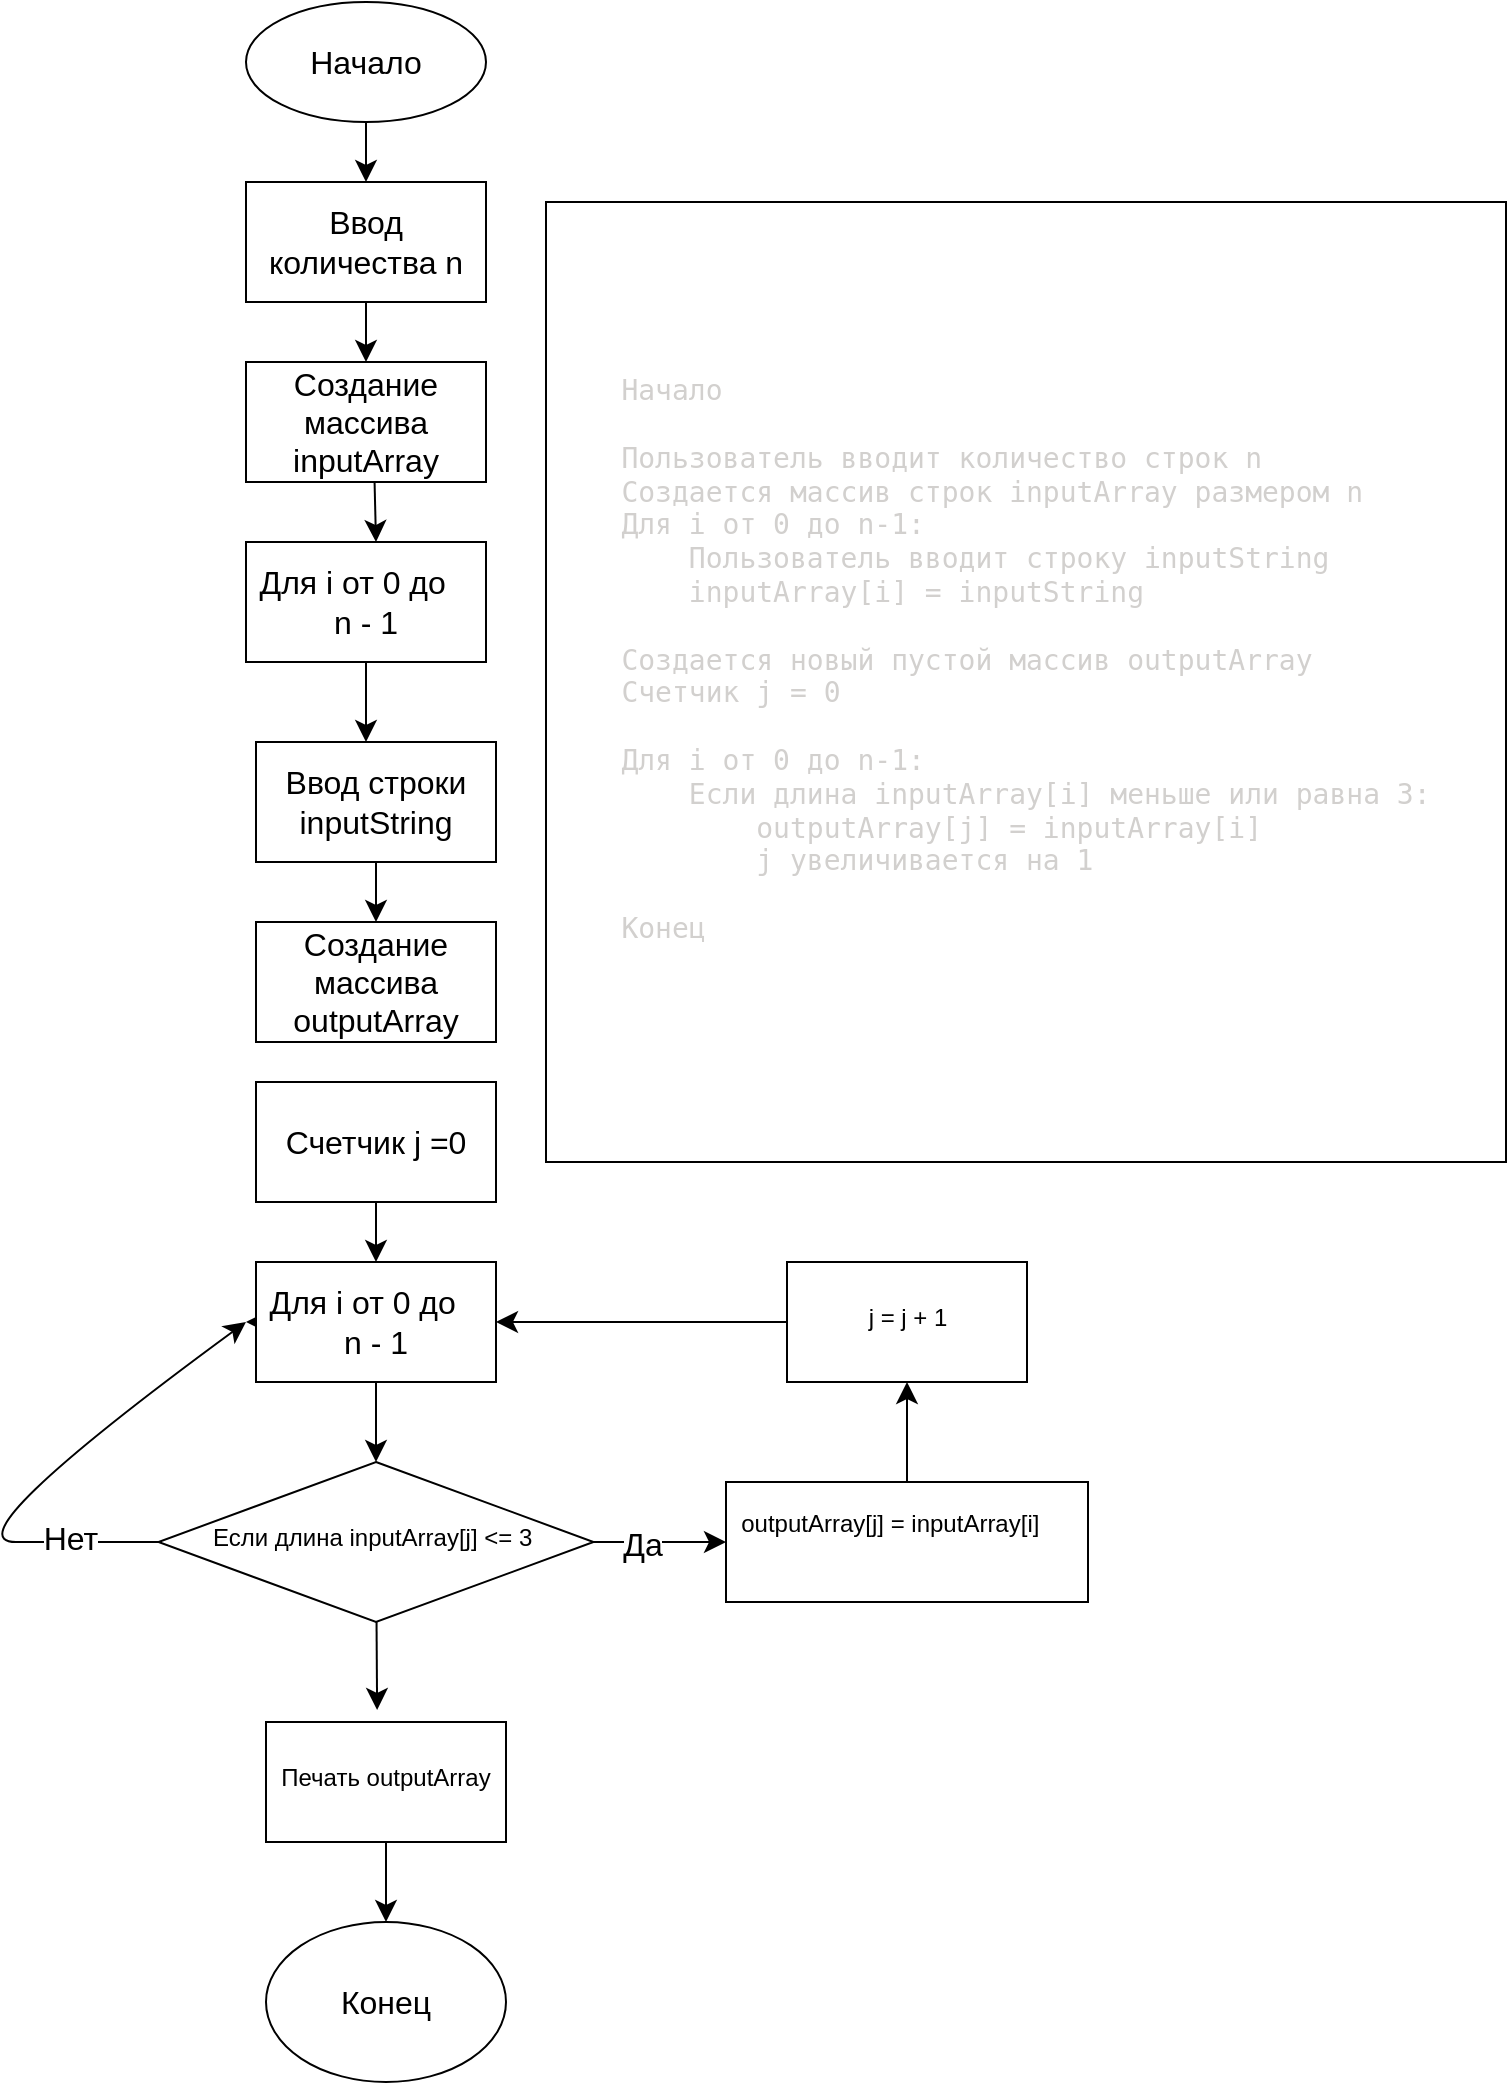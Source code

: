 <mxfile version="23.1.2" type="github">
  <diagram id="C5RBs43oDa-KdzZeNtuy" name="Page-1">
    <mxGraphModel dx="1002" dy="617" grid="1" gridSize="10" guides="1" tooltips="1" connect="1" arrows="1" fold="1" page="1" pageScale="1" pageWidth="827" pageHeight="1169" math="0" shadow="0">
      <root>
        <mxCell id="WIyWlLk6GJQsqaUBKTNV-0" />
        <mxCell id="WIyWlLk6GJQsqaUBKTNV-1" parent="WIyWlLk6GJQsqaUBKTNV-0" />
        <mxCell id="IoZDNeQxTwEFJbtVmbN--10" style="edgeStyle=none;curved=1;rounded=0;orthogonalLoop=1;jettySize=auto;html=1;entryX=0.5;entryY=0;entryDx=0;entryDy=0;fontSize=12;startSize=8;endSize=8;" edge="1" parent="WIyWlLk6GJQsqaUBKTNV-1" target="IoZDNeQxTwEFJbtVmbN--23">
          <mxGeometry relative="1" as="geometry">
            <mxPoint x="220" y="210" as="sourcePoint" />
            <mxPoint x="225" y="230" as="targetPoint" />
          </mxGeometry>
        </mxCell>
        <mxCell id="IoZDNeQxTwEFJbtVmbN--16" value="" style="edgeStyle=none;curved=1;rounded=0;orthogonalLoop=1;jettySize=auto;html=1;fontSize=12;startSize=8;endSize=8;" edge="1" parent="WIyWlLk6GJQsqaUBKTNV-1" source="WIyWlLk6GJQsqaUBKTNV-10" target="IoZDNeQxTwEFJbtVmbN--15">
          <mxGeometry relative="1" as="geometry" />
        </mxCell>
        <mxCell id="IoZDNeQxTwEFJbtVmbN--37" value="Да" style="edgeLabel;html=1;align=center;verticalAlign=middle;resizable=0;points=[];fontSize=16;" vertex="1" connectable="0" parent="IoZDNeQxTwEFJbtVmbN--16">
          <mxGeometry x="-0.28" y="-1" relative="1" as="geometry">
            <mxPoint as="offset" />
          </mxGeometry>
        </mxCell>
        <mxCell id="IoZDNeQxTwEFJbtVmbN--47" style="edgeStyle=none;curved=1;rounded=0;orthogonalLoop=1;jettySize=auto;html=1;fontSize=12;startSize=8;endSize=8;exitX=0;exitY=0.5;exitDx=0;exitDy=0;" edge="1" parent="WIyWlLk6GJQsqaUBKTNV-1" source="WIyWlLk6GJQsqaUBKTNV-10">
          <mxGeometry relative="1" as="geometry">
            <mxPoint x="160" y="720" as="targetPoint" />
            <Array as="points">
              <mxPoint x="80" y="830" />
              <mxPoint x="10" y="830" />
            </Array>
          </mxGeometry>
        </mxCell>
        <mxCell id="IoZDNeQxTwEFJbtVmbN--49" value="Нет" style="edgeLabel;html=1;align=center;verticalAlign=middle;resizable=0;points=[];fontSize=16;" vertex="1" connectable="0" parent="IoZDNeQxTwEFJbtVmbN--47">
          <mxGeometry x="-0.692" y="-2" relative="1" as="geometry">
            <mxPoint as="offset" />
          </mxGeometry>
        </mxCell>
        <mxCell id="WIyWlLk6GJQsqaUBKTNV-10" value="Если длина inputArray[j] &amp;lt;= 3&amp;nbsp;" style="rhombus;whiteSpace=wrap;html=1;shadow=0;fontFamily=Helvetica;fontSize=12;align=center;strokeWidth=1;spacing=6;spacingTop=-4;" parent="WIyWlLk6GJQsqaUBKTNV-1" vertex="1">
          <mxGeometry x="116.25" y="790" width="217.5" height="80" as="geometry" />
        </mxCell>
        <mxCell id="IoZDNeQxTwEFJbtVmbN--4" style="edgeStyle=none;curved=1;rounded=0;orthogonalLoop=1;jettySize=auto;html=1;entryX=0.5;entryY=0;entryDx=0;entryDy=0;fontSize=12;startSize=8;endSize=8;" edge="1" parent="WIyWlLk6GJQsqaUBKTNV-1">
          <mxGeometry relative="1" as="geometry">
            <mxPoint x="223.571" y="270" as="sourcePoint" />
            <mxPoint x="225" y="330" as="targetPoint" />
          </mxGeometry>
        </mxCell>
        <mxCell id="IoZDNeQxTwEFJbtVmbN--22" value="" style="edgeStyle=none;curved=1;rounded=0;orthogonalLoop=1;jettySize=auto;html=1;fontSize=12;startSize=8;endSize=8;" edge="1" parent="WIyWlLk6GJQsqaUBKTNV-1" source="IoZDNeQxTwEFJbtVmbN--0" target="IoZDNeQxTwEFJbtVmbN--18">
          <mxGeometry relative="1" as="geometry" />
        </mxCell>
        <mxCell id="IoZDNeQxTwEFJbtVmbN--0" value="Начало" style="ellipse;whiteSpace=wrap;html=1;fontSize=16;" vertex="1" parent="WIyWlLk6GJQsqaUBKTNV-1">
          <mxGeometry x="160" y="60" width="120" height="60" as="geometry" />
        </mxCell>
        <mxCell id="IoZDNeQxTwEFJbtVmbN--39" value="" style="edgeStyle=none;curved=1;rounded=0;orthogonalLoop=1;jettySize=auto;html=1;fontSize=12;startSize=8;endSize=8;" edge="1" parent="WIyWlLk6GJQsqaUBKTNV-1" source="IoZDNeQxTwEFJbtVmbN--15" target="IoZDNeQxTwEFJbtVmbN--38">
          <mxGeometry relative="1" as="geometry" />
        </mxCell>
        <mxCell id="IoZDNeQxTwEFJbtVmbN--15" value="outputArray[j] = inputArray[i]&amp;nbsp; &amp;nbsp; &amp;nbsp; &amp;nbsp; &amp;nbsp; &amp;nbsp; &amp;nbsp; &amp;nbsp; &amp;nbsp; &amp;nbsp; &amp;nbsp; &amp;nbsp; &amp;nbsp;&amp;nbsp;" style="whiteSpace=wrap;html=1;shadow=0;strokeWidth=1;spacing=6;spacingTop=-4;" vertex="1" parent="WIyWlLk6GJQsqaUBKTNV-1">
          <mxGeometry x="400" y="800" width="181" height="60" as="geometry" />
        </mxCell>
        <mxCell id="IoZDNeQxTwEFJbtVmbN--18" value="Ввод количества n" style="whiteSpace=wrap;html=1;fontSize=16;" vertex="1" parent="WIyWlLk6GJQsqaUBKTNV-1">
          <mxGeometry x="160" y="150" width="120" height="60" as="geometry" />
        </mxCell>
        <mxCell id="IoZDNeQxTwEFJbtVmbN--23" value="Создание массива inputArray" style="rounded=0;whiteSpace=wrap;html=1;fontSize=16;" vertex="1" parent="WIyWlLk6GJQsqaUBKTNV-1">
          <mxGeometry x="160" y="240" width="120" height="60" as="geometry" />
        </mxCell>
        <mxCell id="IoZDNeQxTwEFJbtVmbN--28" style="edgeStyle=none;curved=1;rounded=0;orthogonalLoop=1;jettySize=auto;html=1;fontSize=12;startSize=8;endSize=8;" edge="1" parent="WIyWlLk6GJQsqaUBKTNV-1" source="IoZDNeQxTwEFJbtVmbN--24">
          <mxGeometry relative="1" as="geometry">
            <mxPoint x="220" y="430" as="targetPoint" />
          </mxGeometry>
        </mxCell>
        <mxCell id="IoZDNeQxTwEFJbtVmbN--24" value="Для i от 0 до&amp;nbsp; &amp;nbsp; n - 1" style="rounded=0;whiteSpace=wrap;html=1;fontSize=16;" vertex="1" parent="WIyWlLk6GJQsqaUBKTNV-1">
          <mxGeometry x="160" y="330" width="120" height="60" as="geometry" />
        </mxCell>
        <mxCell id="IoZDNeQxTwEFJbtVmbN--32" value="" style="edgeStyle=none;curved=1;rounded=0;orthogonalLoop=1;jettySize=auto;html=1;fontSize=12;startSize=8;endSize=8;entryX=0.5;entryY=0;entryDx=0;entryDy=0;" edge="1" parent="WIyWlLk6GJQsqaUBKTNV-1" source="IoZDNeQxTwEFJbtVmbN--27" target="IoZDNeQxTwEFJbtVmbN--30">
          <mxGeometry relative="1" as="geometry" />
        </mxCell>
        <mxCell id="IoZDNeQxTwEFJbtVmbN--27" value="Ввод строки inputString" style="rounded=0;whiteSpace=wrap;html=1;fontSize=16;" vertex="1" parent="WIyWlLk6GJQsqaUBKTNV-1">
          <mxGeometry x="165" y="430" width="120" height="60" as="geometry" />
        </mxCell>
        <mxCell id="IoZDNeQxTwEFJbtVmbN--30" value="Создание массива outputArray" style="rounded=0;whiteSpace=wrap;html=1;fontSize=16;" vertex="1" parent="WIyWlLk6GJQsqaUBKTNV-1">
          <mxGeometry x="165" y="520" width="120" height="60" as="geometry" />
        </mxCell>
        <mxCell id="IoZDNeQxTwEFJbtVmbN--31" style="edgeStyle=none;curved=1;rounded=0;orthogonalLoop=1;jettySize=auto;html=1;exitX=0.5;exitY=0;exitDx=0;exitDy=0;fontSize=12;startSize=8;endSize=8;" edge="1" parent="WIyWlLk6GJQsqaUBKTNV-1">
          <mxGeometry relative="1" as="geometry">
            <mxPoint x="220" y="661" as="sourcePoint" />
            <mxPoint x="220" y="661" as="targetPoint" />
          </mxGeometry>
        </mxCell>
        <mxCell id="IoZDNeQxTwEFJbtVmbN--35" value="" style="edgeStyle=none;curved=1;rounded=0;orthogonalLoop=1;jettySize=auto;html=1;fontSize=12;startSize=8;endSize=8;" edge="1" parent="WIyWlLk6GJQsqaUBKTNV-1" source="IoZDNeQxTwEFJbtVmbN--33" target="IoZDNeQxTwEFJbtVmbN--34">
          <mxGeometry relative="1" as="geometry" />
        </mxCell>
        <mxCell id="IoZDNeQxTwEFJbtVmbN--33" value="Счетчик j =0" style="rounded=0;whiteSpace=wrap;html=1;fontSize=16;" vertex="1" parent="WIyWlLk6GJQsqaUBKTNV-1">
          <mxGeometry x="165" y="600" width="120" height="60" as="geometry" />
        </mxCell>
        <mxCell id="IoZDNeQxTwEFJbtVmbN--36" style="edgeStyle=none;curved=1;rounded=0;orthogonalLoop=1;jettySize=auto;html=1;entryX=0.5;entryY=0;entryDx=0;entryDy=0;fontSize=12;startSize=8;endSize=8;" edge="1" parent="WIyWlLk6GJQsqaUBKTNV-1" source="IoZDNeQxTwEFJbtVmbN--34" target="WIyWlLk6GJQsqaUBKTNV-10">
          <mxGeometry relative="1" as="geometry" />
        </mxCell>
        <mxCell id="IoZDNeQxTwEFJbtVmbN--48" style="edgeStyle=none;curved=1;rounded=0;orthogonalLoop=1;jettySize=auto;html=1;fontSize=12;startSize=8;endSize=8;" edge="1" parent="WIyWlLk6GJQsqaUBKTNV-1" source="IoZDNeQxTwEFJbtVmbN--34">
          <mxGeometry relative="1" as="geometry">
            <mxPoint x="160" y="720" as="targetPoint" />
          </mxGeometry>
        </mxCell>
        <mxCell id="IoZDNeQxTwEFJbtVmbN--34" value="Для i от 0 до&amp;nbsp; &amp;nbsp; n - 1" style="rounded=0;whiteSpace=wrap;html=1;fontSize=16;" vertex="1" parent="WIyWlLk6GJQsqaUBKTNV-1">
          <mxGeometry x="165" y="690" width="120" height="60" as="geometry" />
        </mxCell>
        <mxCell id="IoZDNeQxTwEFJbtVmbN--54" style="edgeStyle=none;curved=1;rounded=0;orthogonalLoop=1;jettySize=auto;html=1;fontSize=12;startSize=8;endSize=8;entryX=1;entryY=0.5;entryDx=0;entryDy=0;" edge="1" parent="WIyWlLk6GJQsqaUBKTNV-1" source="IoZDNeQxTwEFJbtVmbN--38" target="IoZDNeQxTwEFJbtVmbN--34">
          <mxGeometry relative="1" as="geometry">
            <mxPoint x="300" y="720" as="targetPoint" />
          </mxGeometry>
        </mxCell>
        <mxCell id="IoZDNeQxTwEFJbtVmbN--38" value="j = j + 1" style="whiteSpace=wrap;html=1;shadow=0;strokeWidth=1;spacing=6;spacingTop=-4;" vertex="1" parent="WIyWlLk6GJQsqaUBKTNV-1">
          <mxGeometry x="430.5" y="690" width="120" height="60" as="geometry" />
        </mxCell>
        <mxCell id="IoZDNeQxTwEFJbtVmbN--43" value="Конец" style="ellipse;whiteSpace=wrap;html=1;fontSize=16;" vertex="1" parent="WIyWlLk6GJQsqaUBKTNV-1">
          <mxGeometry x="170" y="1020" width="120" height="80" as="geometry" />
        </mxCell>
        <mxCell id="IoZDNeQxTwEFJbtVmbN--45" style="edgeStyle=none;curved=1;rounded=0;orthogonalLoop=1;jettySize=auto;html=1;entryX=0;entryY=0.5;entryDx=0;entryDy=0;fontSize=12;startSize=8;endSize=8;" edge="1" parent="WIyWlLk6GJQsqaUBKTNV-1" source="WIyWlLk6GJQsqaUBKTNV-10" target="WIyWlLk6GJQsqaUBKTNV-10">
          <mxGeometry relative="1" as="geometry" />
        </mxCell>
        <mxCell id="IoZDNeQxTwEFJbtVmbN--50" style="edgeStyle=none;curved=1;rounded=0;orthogonalLoop=1;jettySize=auto;html=1;exitX=0;exitY=0;exitDx=0;exitDy=0;fontSize=12;startSize=8;endSize=8;" edge="1" parent="WIyWlLk6GJQsqaUBKTNV-1" source="WIyWlLk6GJQsqaUBKTNV-10" target="WIyWlLk6GJQsqaUBKTNV-10">
          <mxGeometry relative="1" as="geometry" />
        </mxCell>
        <mxCell id="IoZDNeQxTwEFJbtVmbN--56" style="edgeStyle=none;curved=1;rounded=0;orthogonalLoop=1;jettySize=auto;html=1;entryX=0.5;entryY=0;entryDx=0;entryDy=0;fontSize=12;startSize=8;endSize=8;" edge="1" parent="WIyWlLk6GJQsqaUBKTNV-1" source="IoZDNeQxTwEFJbtVmbN--51" target="IoZDNeQxTwEFJbtVmbN--43">
          <mxGeometry relative="1" as="geometry" />
        </mxCell>
        <mxCell id="IoZDNeQxTwEFJbtVmbN--51" value="Печать outputArray" style="whiteSpace=wrap;html=1;shadow=0;strokeWidth=1;spacing=6;spacingTop=-4;" vertex="1" parent="WIyWlLk6GJQsqaUBKTNV-1">
          <mxGeometry x="170" y="920" width="120" height="60" as="geometry" />
        </mxCell>
        <mxCell id="IoZDNeQxTwEFJbtVmbN--55" style="edgeStyle=none;curved=1;rounded=0;orthogonalLoop=1;jettySize=auto;html=1;entryX=0.463;entryY=-0.1;entryDx=0;entryDy=0;entryPerimeter=0;fontSize=12;startSize=8;endSize=8;" edge="1" parent="WIyWlLk6GJQsqaUBKTNV-1" source="WIyWlLk6GJQsqaUBKTNV-10" target="IoZDNeQxTwEFJbtVmbN--51">
          <mxGeometry relative="1" as="geometry" />
        </mxCell>
        <mxCell id="IoZDNeQxTwEFJbtVmbN--61" value="&#xa;&lt;pre style=&quot;margin: 0px 0px 4px; padding: 10px; box-sizing: border-box; border: 1px solid var(--cib-color-stroke-neutral-primary); background: var(--cib-color-syntax-background-surface); border-radius: var(--cib-border-radius-large); color: rgb(210, 208, 206); font-size: 14px; font-style: normal; font-variant-ligatures: normal; font-variant-caps: normal; font-weight: 400; letter-spacing: normal; orphans: 2; text-align: left; text-indent: 0px; text-transform: none; widows: 2; word-spacing: 0px; -webkit-text-stroke-width: 0px; text-decoration-thickness: initial; text-decoration-style: initial; text-decoration-color: initial;&quot;&gt;&lt;code style=&quot;font-size: var(--cib-type-body1-font-size); line-height: var(--cib-type-body1-line-height); font-weight: var(--cib-type-body1-font-weight); font-variation-settings: var(--cib-type-body1-font-variation-settings);&quot; class=&quot;language-plaintext&quot;&gt;Начало&#xa;&#xa;Пользователь вводит количество строк n&#xa;Создается массив строк inputArray размером n&#xa;Для i от 0 до n-1:&#xa;    Пользователь вводит строку inputString&#xa;    inputArray[i] = inputString&#xa;&#xa;Создается новый пустой массив outputArray&#xa;Счетчик j = 0&#xa;&#xa;Для i от 0 до n-1:&#xa;    Если длина inputArray[i] меньше или равна 3:&#xa;        outputArray[j] = inputArray[i]&#xa;        j увеличивается на 1&#xa;&#xa;Конец&lt;/code&gt;&lt;/pre&gt;&#xa;&#xa;" style="whiteSpace=wrap;html=1;aspect=fixed;fontSize=16;" vertex="1" parent="WIyWlLk6GJQsqaUBKTNV-1">
          <mxGeometry x="310" y="160" width="480" height="480" as="geometry" />
        </mxCell>
      </root>
    </mxGraphModel>
  </diagram>
</mxfile>
